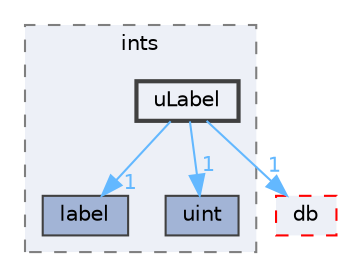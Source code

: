 digraph "src/OpenFOAM/primitives/ints/uLabel"
{
 // LATEX_PDF_SIZE
  bgcolor="transparent";
  edge [fontname=Helvetica,fontsize=10,labelfontname=Helvetica,labelfontsize=10];
  node [fontname=Helvetica,fontsize=10,shape=box,height=0.2,width=0.4];
  compound=true
  subgraph clusterdir_086c067a0e64eeb439d30ae0c44248d8 {
    graph [ bgcolor="#edf0f7", pencolor="grey50", label="ints", fontname=Helvetica,fontsize=10 style="filled,dashed", URL="dir_086c067a0e64eeb439d30ae0c44248d8.html",tooltip=""]
  dir_2302b517842d451d321aaa19c73aa23e [label="label", fillcolor="#a2b4d6", color="grey25", style="filled", URL="dir_2302b517842d451d321aaa19c73aa23e.html",tooltip=""];
  dir_4d33ca7cf0ff85b2eb8bfb5d6cfabd05 [label="uint", fillcolor="#a2b4d6", color="grey25", style="filled", URL="dir_4d33ca7cf0ff85b2eb8bfb5d6cfabd05.html",tooltip=""];
  dir_55b63d57c5dbacea4b0ec7c6f925eb80 [label="uLabel", fillcolor="#edf0f7", color="grey25", style="filled,bold", URL="dir_55b63d57c5dbacea4b0ec7c6f925eb80.html",tooltip=""];
  }
  dir_63c634f7a7cfd679ac26c67fb30fc32f [label="db", fillcolor="#edf0f7", color="red", style="filled,dashed", URL="dir_63c634f7a7cfd679ac26c67fb30fc32f.html",tooltip=""];
  dir_55b63d57c5dbacea4b0ec7c6f925eb80->dir_2302b517842d451d321aaa19c73aa23e [headlabel="1", labeldistance=1.5 headhref="dir_004188_002058.html" href="dir_004188_002058.html" color="steelblue1" fontcolor="steelblue1"];
  dir_55b63d57c5dbacea4b0ec7c6f925eb80->dir_4d33ca7cf0ff85b2eb8bfb5d6cfabd05 [headlabel="1", labeldistance=1.5 headhref="dir_004188_004183.html" href="dir_004188_004183.html" color="steelblue1" fontcolor="steelblue1"];
  dir_55b63d57c5dbacea4b0ec7c6f925eb80->dir_63c634f7a7cfd679ac26c67fb30fc32f [headlabel="1", labeldistance=1.5 headhref="dir_004188_000817.html" href="dir_004188_000817.html" color="steelblue1" fontcolor="steelblue1"];
}
